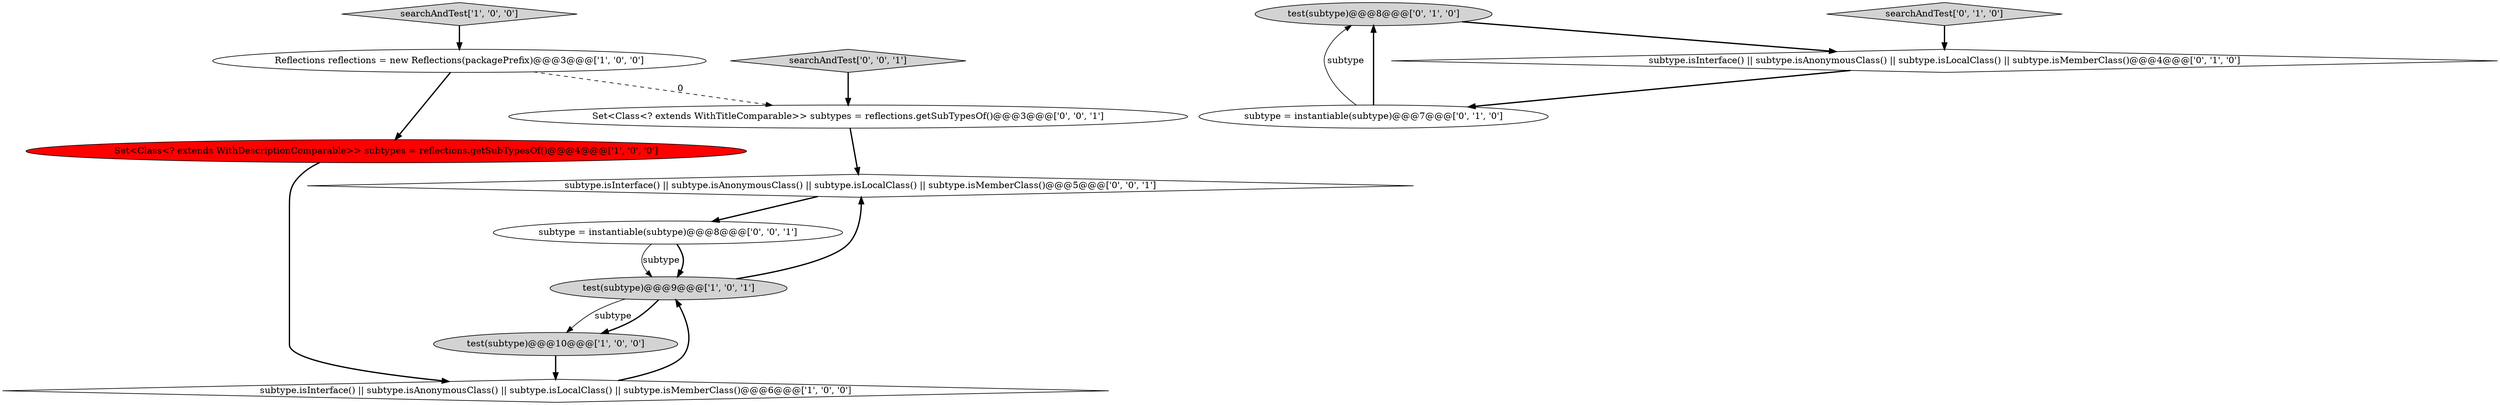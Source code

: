digraph {
11 [style = filled, label = "Set<Class<? extends WithTitleComparable>> subtypes = reflections.getSubTypesOf()@@@3@@@['0', '0', '1']", fillcolor = white, shape = ellipse image = "AAA0AAABBB3BBB"];
3 [style = filled, label = "subtype.isInterface() || subtype.isAnonymousClass() || subtype.isLocalClass() || subtype.isMemberClass()@@@6@@@['1', '0', '0']", fillcolor = white, shape = diamond image = "AAA0AAABBB1BBB"];
0 [style = filled, label = "test(subtype)@@@9@@@['1', '0', '1']", fillcolor = lightgray, shape = ellipse image = "AAA0AAABBB1BBB"];
2 [style = filled, label = "Set<Class<? extends WithDescriptionComparable>> subtypes = reflections.getSubTypesOf()@@@4@@@['1', '0', '0']", fillcolor = red, shape = ellipse image = "AAA1AAABBB1BBB"];
10 [style = filled, label = "subtype.isInterface() || subtype.isAnonymousClass() || subtype.isLocalClass() || subtype.isMemberClass()@@@5@@@['0', '0', '1']", fillcolor = white, shape = diamond image = "AAA0AAABBB3BBB"];
12 [style = filled, label = "searchAndTest['0', '0', '1']", fillcolor = lightgray, shape = diamond image = "AAA0AAABBB3BBB"];
4 [style = filled, label = "Reflections reflections = new Reflections(packagePrefix)@@@3@@@['1', '0', '0']", fillcolor = white, shape = ellipse image = "AAA0AAABBB1BBB"];
9 [style = filled, label = "test(subtype)@@@8@@@['0', '1', '0']", fillcolor = lightgray, shape = ellipse image = "AAA0AAABBB2BBB"];
8 [style = filled, label = "subtype = instantiable(subtype)@@@7@@@['0', '1', '0']", fillcolor = white, shape = ellipse image = "AAA0AAABBB2BBB"];
13 [style = filled, label = "subtype = instantiable(subtype)@@@8@@@['0', '0', '1']", fillcolor = white, shape = ellipse image = "AAA0AAABBB3BBB"];
5 [style = filled, label = "test(subtype)@@@10@@@['1', '0', '0']", fillcolor = lightgray, shape = ellipse image = "AAA0AAABBB1BBB"];
7 [style = filled, label = "searchAndTest['0', '1', '0']", fillcolor = lightgray, shape = diamond image = "AAA0AAABBB2BBB"];
1 [style = filled, label = "searchAndTest['1', '0', '0']", fillcolor = lightgray, shape = diamond image = "AAA0AAABBB1BBB"];
6 [style = filled, label = "subtype.isInterface() || subtype.isAnonymousClass() || subtype.isLocalClass() || subtype.isMemberClass()@@@4@@@['0', '1', '0']", fillcolor = white, shape = diamond image = "AAA0AAABBB2BBB"];
5->3 [style = bold, label=""];
6->8 [style = bold, label=""];
13->0 [style = bold, label=""];
13->0 [style = solid, label="subtype"];
1->4 [style = bold, label=""];
0->10 [style = bold, label=""];
7->6 [style = bold, label=""];
4->2 [style = bold, label=""];
4->11 [style = dashed, label="0"];
10->13 [style = bold, label=""];
8->9 [style = solid, label="subtype"];
0->5 [style = solid, label="subtype"];
11->10 [style = bold, label=""];
3->0 [style = bold, label=""];
2->3 [style = bold, label=""];
9->6 [style = bold, label=""];
0->5 [style = bold, label=""];
8->9 [style = bold, label=""];
12->11 [style = bold, label=""];
}
